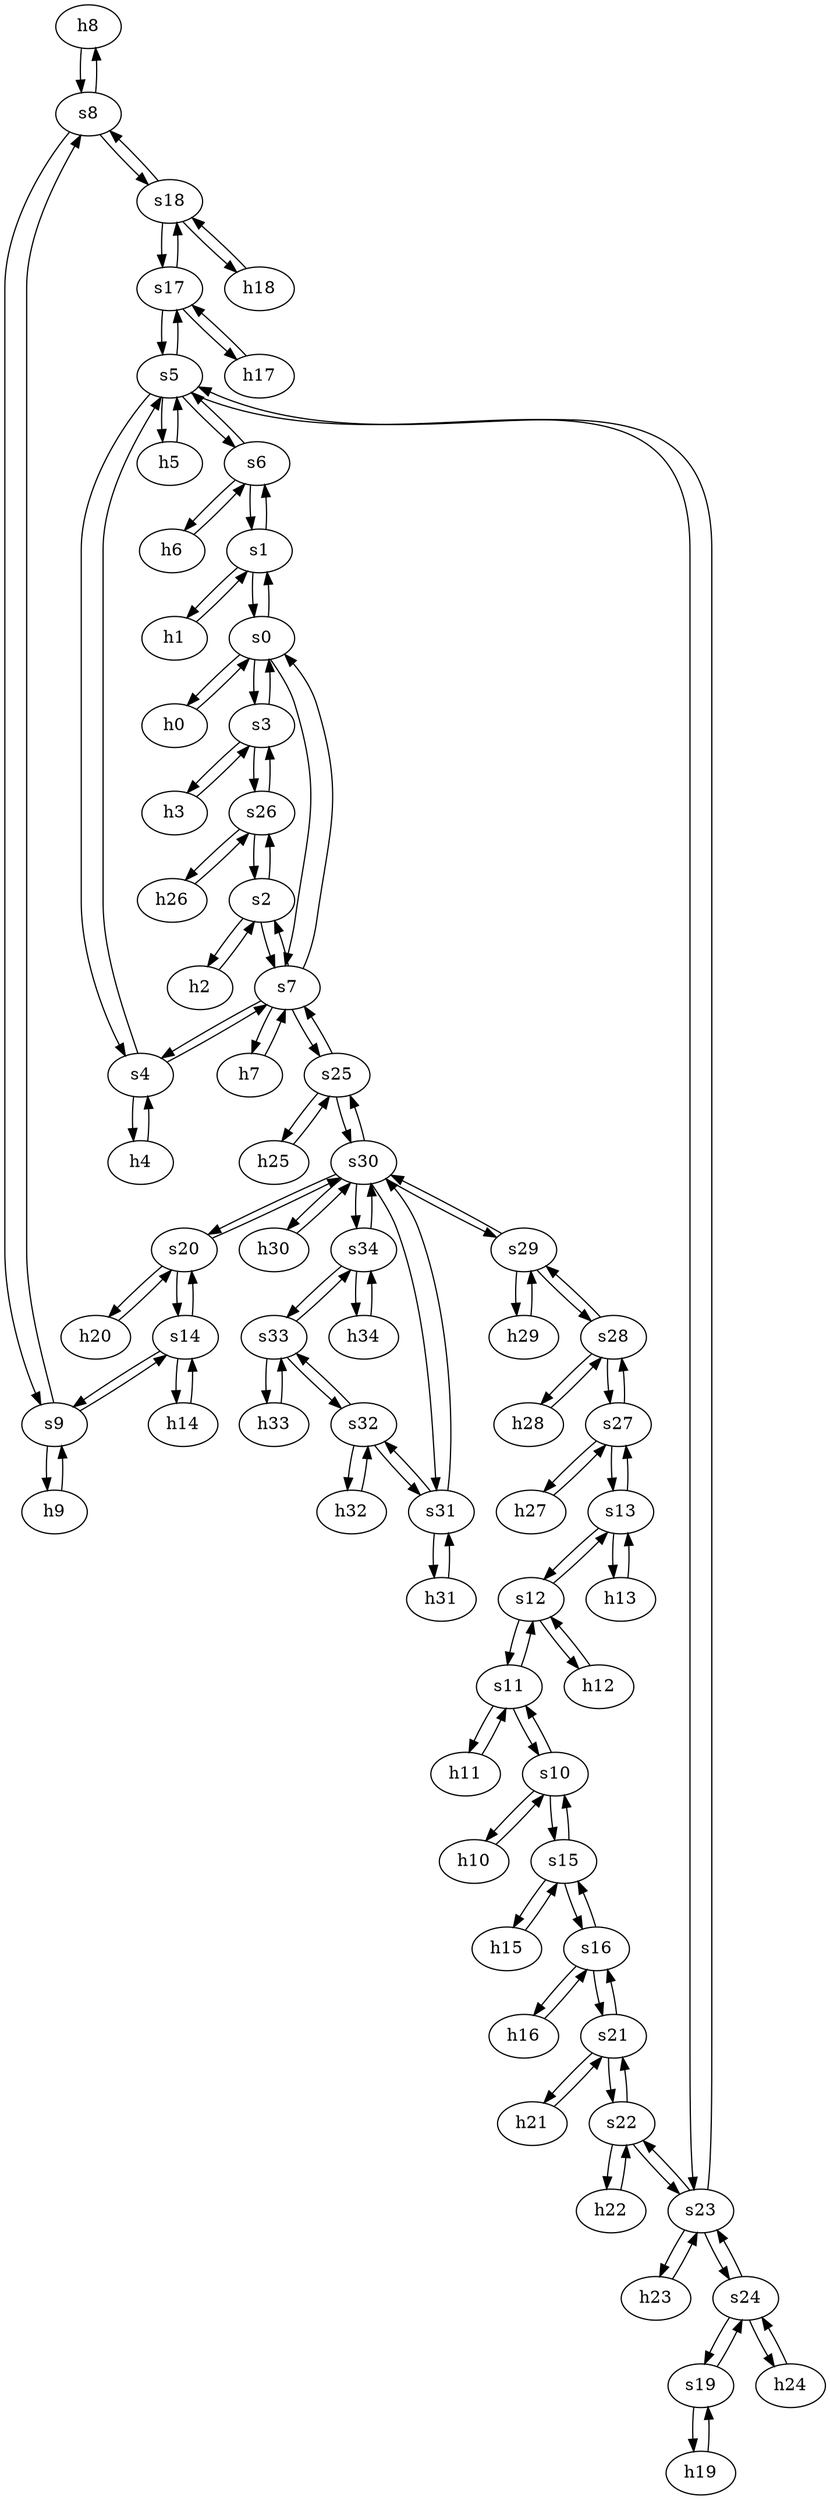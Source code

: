 strict digraph "Network USA " {
	h8	 [ip="111.0.8.8",
		mac="00:00:00:00:8:8",
		type=host];
	s8	 [id=8,
		type=switch];
	h8 -> s8	 [capacity="1Gbps",
		cost=1,
		dst_port=1,
		src_port=1];
	h9	 [ip="111.0.9.9",
		mac="00:00:00:00:9:9",
		type=host];
	s9	 [id=9,
		type=switch];
	h9 -> s9	 [capacity="1Gbps",
		cost=1,
		dst_port=1,
		src_port=1];
	h26	 [ip="111.0.26.26",
		mac="00:00:00:00:26:26",
		type=host];
	s26	 [id=26,
		type=switch];
	h26 -> s26	 [capacity="1Gbps",
		cost=1,
		dst_port=1,
		src_port=1];
	h2	 [ip="111.0.2.2",
		mac="00:00:00:00:2:2",
		type=host];
	s2	 [id=2,
		type=switch];
	h2 -> s2	 [capacity="1Gbps",
		cost=1,
		dst_port=1,
		src_port=1];
	h3	 [ip="111.0.3.3",
		mac="00:00:00:00:3:3",
		type=host];
	s3	 [id=3,
		type=switch];
	h3 -> s3	 [capacity="1Gbps",
		cost=1,
		dst_port=1,
		src_port=1];
	h0	 [ip="111.0.0.0",
		mac="00:00:00:00:0:0",
		type=host];
	s0	 [id=0,
		type=switch];
	h0 -> s0	 [capacity="1Gbps",
		cost=1,
		dst_port=1,
		src_port=1];
	h1	 [ip="111.0.1.1",
		mac="00:00:00:00:1:1",
		type=host];
	s1	 [id=1,
		type=switch];
	h1 -> s1	 [capacity="1Gbps",
		cost=1,
		dst_port=1,
		src_port=1];
	h6	 [ip="111.0.6.6",
		mac="00:00:00:00:6:6",
		type=host];
	s6	 [id=6,
		type=switch];
	h6 -> s6	 [capacity="1Gbps",
		cost=1,
		dst_port=1,
		src_port=1];
	h7	 [ip="111.0.7.7",
		mac="00:00:00:00:7:7",
		type=host];
	s7	 [id=7,
		type=switch];
	h7 -> s7	 [capacity="1Gbps",
		cost=1,
		dst_port=1,
		src_port=1];
	h4	 [ip="111.0.4.4",
		mac="00:00:00:00:4:4",
		type=host];
	s4	 [id=4,
		type=switch];
	h4 -> s4	 [capacity="1Gbps",
		cost=1,
		dst_port=1,
		src_port=1];
	h5	 [ip="111.0.5.5",
		mac="00:00:00:00:5:5",
		type=host];
	s5	 [id=5,
		type=switch];
	h5 -> s5	 [capacity="1Gbps",
		cost=1,
		dst_port=1,
		src_port=1];
	h23	 [ip="111.0.23.23",
		mac="00:00:00:00:23:23",
		type=host];
	s23	 [id=23,
		type=switch];
	h23 -> s23	 [capacity="1Gbps",
		cost=1,
		dst_port=1,
		src_port=1];
	h22	 [ip="111.0.22.22",
		mac="00:00:00:00:22:22",
		type=host];
	s22	 [id=22,
		type=switch];
	h22 -> s22	 [capacity="1Gbps",
		cost=1,
		dst_port=1,
		src_port=1];
	h21	 [ip="111.0.21.21",
		mac="00:00:00:00:21:21",
		type=host];
	s21	 [id=21,
		type=switch];
	h21 -> s21	 [capacity="1Gbps",
		cost=1,
		dst_port=1,
		src_port=1];
	s9 -> h9	 [capacity="1Gbps",
		cost=1,
		dst_port=1,
		src_port=1];
	s14	 [id=14,
		type=switch];
	s9 -> s14	 [capacity="1Gbps",
		cost=1,
		dst_port=2,
		src_port=3];
	s9 -> s8	 [capacity="1Gbps",
		cost=1,
		dst_port=2,
		src_port=2];
	s8 -> h8	 [capacity="1Gbps",
		cost=1,
		dst_port=1,
		src_port=1];
	s8 -> s9	 [capacity="1Gbps",
		cost=1,
		dst_port=2,
		src_port=2];
	s18	 [id=18,
		type=switch];
	s8 -> s18	 [capacity="1Gbps",
		cost=1,
		dst_port=2,
		src_port=3];
	h29	 [ip="111.0.29.29",
		mac="00:00:00:00:29:29",
		type=host];
	s29	 [id=29,
		type=switch];
	h29 -> s29	 [capacity="1Gbps",
		cost=1,
		dst_port=1,
		src_port=1];
	h28	 [ip="111.0.28.28",
		mac="00:00:00:00:28:28",
		type=host];
	s28	 [id=28,
		type=switch];
	h28 -> s28	 [capacity="1Gbps",
		cost=1,
		dst_port=1,
		src_port=1];
	s3 -> s0	 [capacity="1Gbps",
		cost=1,
		dst_port=3,
		src_port=2];
	s3 -> h3	 [capacity="1Gbps",
		cost=1,
		dst_port=1,
		src_port=1];
	s3 -> s26	 [capacity="1Gbps",
		cost=1,
		dst_port=3,
		src_port=3];
	s2 -> s7	 [capacity="1Gbps",
		cost=1,
		dst_port=3,
		src_port=3];
	s2 -> h2	 [capacity="1Gbps",
		cost=1,
		dst_port=1,
		src_port=1];
	s2 -> s26	 [capacity="1Gbps",
		cost=1,
		dst_port=2,
		src_port=2];
	s1 -> s6	 [capacity="1Gbps",
		cost=1,
		dst_port=2,
		src_port=3];
	s1 -> h1	 [capacity="1Gbps",
		cost=1,
		dst_port=1,
		src_port=1];
	s1 -> s0	 [capacity="1Gbps",
		cost=1,
		dst_port=2,
		src_port=2];
	s0 -> s7	 [capacity="1Gbps",
		cost=1,
		dst_port=2,
		src_port=4];
	s0 -> h0	 [capacity="1Gbps",
		cost=1,
		dst_port=1,
		src_port=1];
	s0 -> s1	 [capacity="1Gbps",
		cost=1,
		dst_port=2,
		src_port=2];
	s0 -> s3	 [capacity="1Gbps",
		cost=1,
		dst_port=2,
		src_port=3];
	s7 -> s2	 [capacity="1Gbps",
		cost=1,
		dst_port=3,
		src_port=3];
	s7 -> h7	 [capacity="1Gbps",
		cost=1,
		dst_port=1,
		src_port=1];
	s25	 [id=25,
		type=switch];
	s7 -> s25	 [capacity="1Gbps",
		cost=1,
		dst_port=2,
		src_port=5];
	s7 -> s0	 [capacity="1Gbps",
		cost=1,
		dst_port=4,
		src_port=2];
	s7 -> s4	 [capacity="1Gbps",
		cost=1,
		dst_port=3,
		src_port=4];
	s6 -> h6	 [capacity="1Gbps",
		cost=1,
		dst_port=1,
		src_port=1];
	s6 -> s1	 [capacity="1Gbps",
		cost=1,
		dst_port=3,
		src_port=2];
	s6 -> s5	 [capacity="1Gbps",
		cost=1,
		dst_port=4,
		src_port=3];
	s5 -> s6	 [capacity="1Gbps",
		cost=1,
		dst_port=3,
		src_port=4];
	s5 -> s4	 [capacity="1Gbps",
		cost=1,
		dst_port=2,
		src_port=2];
	s5 -> h5	 [capacity="1Gbps",
		cost=1,
		dst_port=1,
		src_port=1];
	s17	 [id=17,
		type=switch];
	s5 -> s17	 [capacity="1Gbps",
		cost=1,
		dst_port=2,
		src_port=3];
	s5 -> s23	 [capacity="1Gbps",
		cost=1,
		dst_port=2,
		src_port=5];
	s4 -> h4	 [capacity="1Gbps",
		cost=1,
		dst_port=1,
		src_port=1];
	s4 -> s7	 [capacity="1Gbps",
		cost=1,
		dst_port=4,
		src_port=3];
	s4 -> s5	 [capacity="1Gbps",
		cost=1,
		dst_port=2,
		src_port=2];
	h20	 [ip="111.0.20.20",
		mac="00:00:00:00:20:20",
		type=host];
	s20	 [id=20,
		type=switch];
	h20 -> s20	 [capacity="1Gbps",
		cost=1,
		dst_port=1,
		src_port=1];
	s34	 [id=34,
		type=switch];
	s33	 [id=33,
		type=switch];
	s34 -> s33	 [capacity="1Gbps",
		cost=1,
		dst_port=3,
		src_port=3];
	h34	 [ip="111.0.34.34",
		mac="00:00:00:00:34:34",
		type=host];
	s34 -> h34	 [capacity="1Gbps",
		cost=1,
		dst_port=1,
		src_port=1];
	s30	 [id=30,
		type=switch];
	s34 -> s30	 [capacity="1Gbps",
		cost=1,
		dst_port=5,
		src_port=2];
	h31	 [ip="111.0.31.31",
		mac="00:00:00:00:31:31",
		type=host];
	s31	 [id=31,
		type=switch];
	h31 -> s31	 [capacity="1Gbps",
		cost=1,
		dst_port=1,
		src_port=1];
	s31 -> h31	 [capacity="1Gbps",
		cost=1,
		dst_port=1,
		src_port=1];
	s32	 [id=32,
		type=switch];
	s31 -> s32	 [capacity="1Gbps",
		cost=1,
		dst_port=2,
		src_port=3];
	s31 -> s30	 [capacity="1Gbps",
		cost=1,
		dst_port=6,
		src_port=2];
	s19	 [id=19,
		type=switch];
	s24	 [id=24,
		type=switch];
	s19 -> s24	 [capacity="1Gbps",
		cost=1,
		dst_port=2,
		src_port=2];
	h19	 [ip="111.0.19.19",
		mac="00:00:00:00:19:19",
		type=host];
	s19 -> h19	 [capacity="1Gbps",
		cost=1,
		dst_port=1,
		src_port=1];
	s18 -> s8	 [capacity="1Gbps",
		cost=1,
		dst_port=3,
		src_port=2];
	h18	 [ip="111.0.18.18",
		mac="00:00:00:00:18:18",
		type=host];
	s18 -> h18	 [capacity="1Gbps",
		cost=1,
		dst_port=1,
		src_port=1];
	s18 -> s17	 [capacity="1Gbps",
		cost=1,
		dst_port=3,
		src_port=3];
	s13	 [id=13,
		type=switch];
	h13	 [ip="111.0.13.13",
		mac="00:00:00:00:13:13",
		type=host];
	s13 -> h13	 [capacity="1Gbps",
		cost=1,
		dst_port=1,
		src_port=1];
	s12	 [id=12,
		type=switch];
	s13 -> s12	 [capacity="1Gbps",
		cost=1,
		dst_port=3,
		src_port=2];
	s27	 [id=27,
		type=switch];
	s13 -> s27	 [capacity="1Gbps",
		cost=1,
		dst_port=2,
		src_port=3];
	s12 -> s13	 [capacity="1Gbps",
		cost=1,
		dst_port=2,
		src_port=3];
	h12	 [ip="111.0.12.12",
		mac="00:00:00:00:12:12",
		type=host];
	s12 -> h12	 [capacity="1Gbps",
		cost=1,
		dst_port=1,
		src_port=1];
	s11	 [id=11,
		type=switch];
	s12 -> s11	 [capacity="1Gbps",
		cost=1,
		dst_port=3,
		src_port=2];
	s11 -> s12	 [capacity="1Gbps",
		cost=1,
		dst_port=2,
		src_port=3];
	s10	 [id=10,
		type=switch];
	s11 -> s10	 [capacity="1Gbps",
		cost=1,
		dst_port=2,
		src_port=2];
	h11	 [ip="111.0.11.11",
		mac="00:00:00:00:11:11",
		type=host];
	s11 -> h11	 [capacity="1Gbps",
		cost=1,
		dst_port=1,
		src_port=1];
	s15	 [id=15,
		type=switch];
	s10 -> s15	 [capacity="1Gbps",
		cost=1,
		dst_port=2,
		src_port=3];
	h10	 [ip="111.0.10.10",
		mac="00:00:00:00:10:10",
		type=host];
	s10 -> h10	 [capacity="1Gbps",
		cost=1,
		dst_port=1,
		src_port=1];
	s10 -> s11	 [capacity="1Gbps",
		cost=1,
		dst_port=2,
		src_port=2];
	h17	 [ip="111.0.17.17",
		mac="00:00:00:00:17:17",
		type=host];
	s17 -> h17	 [capacity="1Gbps",
		cost=1,
		dst_port=1,
		src_port=1];
	s17 -> s18	 [capacity="1Gbps",
		cost=1,
		dst_port=3,
		src_port=3];
	s17 -> s5	 [capacity="1Gbps",
		cost=1,
		dst_port=3,
		src_port=2];
	s16	 [id=16,
		type=switch];
	s16 -> s15	 [capacity="1Gbps",
		cost=1,
		dst_port=3,
		src_port=2];
	h16	 [ip="111.0.16.16",
		mac="00:00:00:00:16:16",
		type=host];
	s16 -> h16	 [capacity="1Gbps",
		cost=1,
		dst_port=1,
		src_port=1];
	s16 -> s21	 [capacity="1Gbps",
		cost=1,
		dst_port=2,
		src_port=3];
	h15	 [ip="111.0.15.15",
		mac="00:00:00:00:15:15",
		type=host];
	s15 -> h15	 [capacity="1Gbps",
		cost=1,
		dst_port=1,
		src_port=1];
	s15 -> s16	 [capacity="1Gbps",
		cost=1,
		dst_port=2,
		src_port=3];
	s15 -> s10	 [capacity="1Gbps",
		cost=1,
		dst_port=3,
		src_port=2];
	h14	 [ip="111.0.14.14",
		mac="00:00:00:00:14:14",
		type=host];
	s14 -> h14	 [capacity="1Gbps",
		cost=1,
		dst_port=1,
		src_port=1];
	s14 -> s9	 [capacity="1Gbps",
		cost=1,
		dst_port=3,
		src_port=2];
	s14 -> s20	 [capacity="1Gbps",
		cost=1,
		dst_port=2,
		src_port=3];
	h32	 [ip="111.0.32.32",
		mac="00:00:00:00:32:32",
		type=host];
	h32 -> s32	 [capacity="1Gbps",
		cost=1,
		dst_port=1,
		src_port=1];
	h33	 [ip="111.0.33.33",
		mac="00:00:00:00:33:33",
		type=host];
	h33 -> s33	 [capacity="1Gbps",
		cost=1,
		dst_port=1,
		src_port=1];
	h30	 [ip="111.0.30.30",
		mac="00:00:00:00:30:30",
		type=host];
	h30 -> s30	 [capacity="1Gbps",
		cost=1,
		dst_port=1,
		src_port=1];
	h25	 [ip="111.0.25.25",
		mac="00:00:00:00:25:25",
		type=host];
	h25 -> s25	 [capacity="1Gbps",
		cost=1,
		dst_port=1,
		src_port=1];
	s33 -> s32	 [capacity="1Gbps",
		cost=1,
		dst_port=3,
		src_port=2];
	s33 -> h33	 [capacity="1Gbps",
		cost=1,
		dst_port=1,
		src_port=1];
	s33 -> s34	 [capacity="1Gbps",
		cost=1,
		dst_port=3,
		src_port=3];
	h34 -> s34	 [capacity="1Gbps",
		cost=1,
		dst_port=1,
		src_port=1];
	s32 -> h32	 [capacity="1Gbps",
		cost=1,
		dst_port=1,
		src_port=1];
	s32 -> s31	 [capacity="1Gbps",
		cost=1,
		dst_port=3,
		src_port=2];
	s32 -> s33	 [capacity="1Gbps",
		cost=1,
		dst_port=2,
		src_port=3];
	h18 -> s18	 [capacity="1Gbps",
		cost=1,
		dst_port=1,
		src_port=1];
	h19 -> s19	 [capacity="1Gbps",
		cost=1,
		dst_port=1,
		src_port=1];
	s30 -> s31	 [capacity="1Gbps",
		cost=1,
		dst_port=2,
		src_port=6];
	s30 -> s25	 [capacity="1Gbps",
		cost=1,
		dst_port=3,
		src_port=3];
	s30 -> h30	 [capacity="1Gbps",
		cost=1,
		dst_port=1,
		src_port=1];
	s30 -> s34	 [capacity="1Gbps",
		cost=1,
		dst_port=2,
		src_port=5];
	s30 -> s29	 [capacity="1Gbps",
		cost=1,
		dst_port=3,
		src_port=4];
	s30 -> s20	 [capacity="1Gbps",
		cost=1,
		dst_port=3,
		src_port=2];
	s25 -> s7	 [capacity="1Gbps",
		cost=1,
		dst_port=5,
		src_port=2];
	s25 -> h25	 [capacity="1Gbps",
		cost=1,
		dst_port=1,
		src_port=1];
	s25 -> s30	 [capacity="1Gbps",
		cost=1,
		dst_port=3,
		src_port=3];
	h10 -> s10	 [capacity="1Gbps",
		cost=1,
		dst_port=1,
		src_port=1];
	h11 -> s11	 [capacity="1Gbps",
		cost=1,
		dst_port=1,
		src_port=1];
	h12 -> s12	 [capacity="1Gbps",
		cost=1,
		dst_port=1,
		src_port=1];
	h13 -> s13	 [capacity="1Gbps",
		cost=1,
		dst_port=1,
		src_port=1];
	h14 -> s14	 [capacity="1Gbps",
		cost=1,
		dst_port=1,
		src_port=1];
	h15 -> s15	 [capacity="1Gbps",
		cost=1,
		dst_port=1,
		src_port=1];
	h16 -> s16	 [capacity="1Gbps",
		cost=1,
		dst_port=1,
		src_port=1];
	h17 -> s17	 [capacity="1Gbps",
		cost=1,
		dst_port=1,
		src_port=1];
	s22 -> h22	 [capacity="1Gbps",
		cost=1,
		dst_port=1,
		src_port=1];
	s22 -> s23	 [capacity="1Gbps",
		cost=1,
		dst_port=3,
		src_port=3];
	s22 -> s21	 [capacity="1Gbps",
		cost=1,
		dst_port=3,
		src_port=2];
	s23 -> s22	 [capacity="1Gbps",
		cost=1,
		dst_port=3,
		src_port=3];
	s23 -> h23	 [capacity="1Gbps",
		cost=1,
		dst_port=1,
		src_port=1];
	s23 -> s24	 [capacity="1Gbps",
		cost=1,
		dst_port=3,
		src_port=4];
	s23 -> s5	 [capacity="1Gbps",
		cost=1,
		dst_port=5,
		src_port=2];
	s20 -> h20	 [capacity="1Gbps",
		cost=1,
		dst_port=1,
		src_port=1];
	s20 -> s14	 [capacity="1Gbps",
		cost=1,
		dst_port=3,
		src_port=2];
	s20 -> s30	 [capacity="1Gbps",
		cost=1,
		dst_port=2,
		src_port=3];
	s21 -> s22	 [capacity="1Gbps",
		cost=1,
		dst_port=2,
		src_port=3];
	s21 -> s16	 [capacity="1Gbps",
		cost=1,
		dst_port=3,
		src_port=2];
	s21 -> h21	 [capacity="1Gbps",
		cost=1,
		dst_port=1,
		src_port=1];
	s26 -> s2	 [capacity="1Gbps",
		cost=1,
		dst_port=2,
		src_port=2];
	s26 -> h26	 [capacity="1Gbps",
		cost=1,
		dst_port=1,
		src_port=1];
	s26 -> s3	 [capacity="1Gbps",
		cost=1,
		dst_port=3,
		src_port=3];
	s27 -> s13	 [capacity="1Gbps",
		cost=1,
		dst_port=3,
		src_port=2];
	s27 -> s28	 [capacity="1Gbps",
		cost=1,
		dst_port=2,
		src_port=3];
	h27	 [ip="111.0.27.27",
		mac="00:00:00:00:27:27",
		type=host];
	s27 -> h27	 [capacity="1Gbps",
		cost=1,
		dst_port=1,
		src_port=1];
	h24	 [ip="111.0.24.24",
		mac="00:00:00:00:24:24",
		type=host];
	s24 -> h24	 [capacity="1Gbps",
		cost=1,
		dst_port=1,
		src_port=1];
	s24 -> s23	 [capacity="1Gbps",
		cost=1,
		dst_port=4,
		src_port=3];
	s24 -> s19	 [capacity="1Gbps",
		cost=1,
		dst_port=2,
		src_port=2];
	h24 -> s24	 [capacity="1Gbps",
		cost=1,
		dst_port=1,
		src_port=1];
	s28 -> s27	 [capacity="1Gbps",
		cost=1,
		dst_port=3,
		src_port=2];
	s28 -> h28	 [capacity="1Gbps",
		cost=1,
		dst_port=1,
		src_port=1];
	s28 -> s29	 [capacity="1Gbps",
		cost=1,
		dst_port=2,
		src_port=3];
	s29 -> h29	 [capacity="1Gbps",
		cost=1,
		dst_port=1,
		src_port=1];
	s29 -> s28	 [capacity="1Gbps",
		cost=1,
		dst_port=3,
		src_port=2];
	s29 -> s30	 [capacity="1Gbps",
		cost=1,
		dst_port=4,
		src_port=3];
	h27 -> s27	 [capacity="1Gbps",
		cost=1,
		dst_port=1,
		src_port=1];
}
